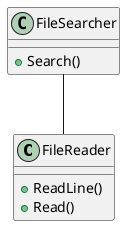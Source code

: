 @startuml single-responsibility
class FileReader{
    + ReadLine()
    + Read()
}

class FileSearcher {
    + Search()
}

FileSearcher -- FileReader
@enduml

@startuml liskov
interface DataSource {
    + NextElement()
}
class Database {
    + NextElement()
}
note right of Database: The connection is managed transparently by Database\nmeaning it opens the connection on first call to\nNextElement and closes it after a period of inactivity.

DataSource <|.. Database
@enduml

@startuml interface-segregation
interface FileWriter {
    + Write()
    + WriteLine()
}

interface FileReader {
    + Read()
    + ReadLine()
}

FileWriter -- ReportWriter
FileReader -- ReportWriter
@enduml

@startuml dependency-inversion
interface Parser

Model -- Parser
Parser <|-- JSONParser
@enduml